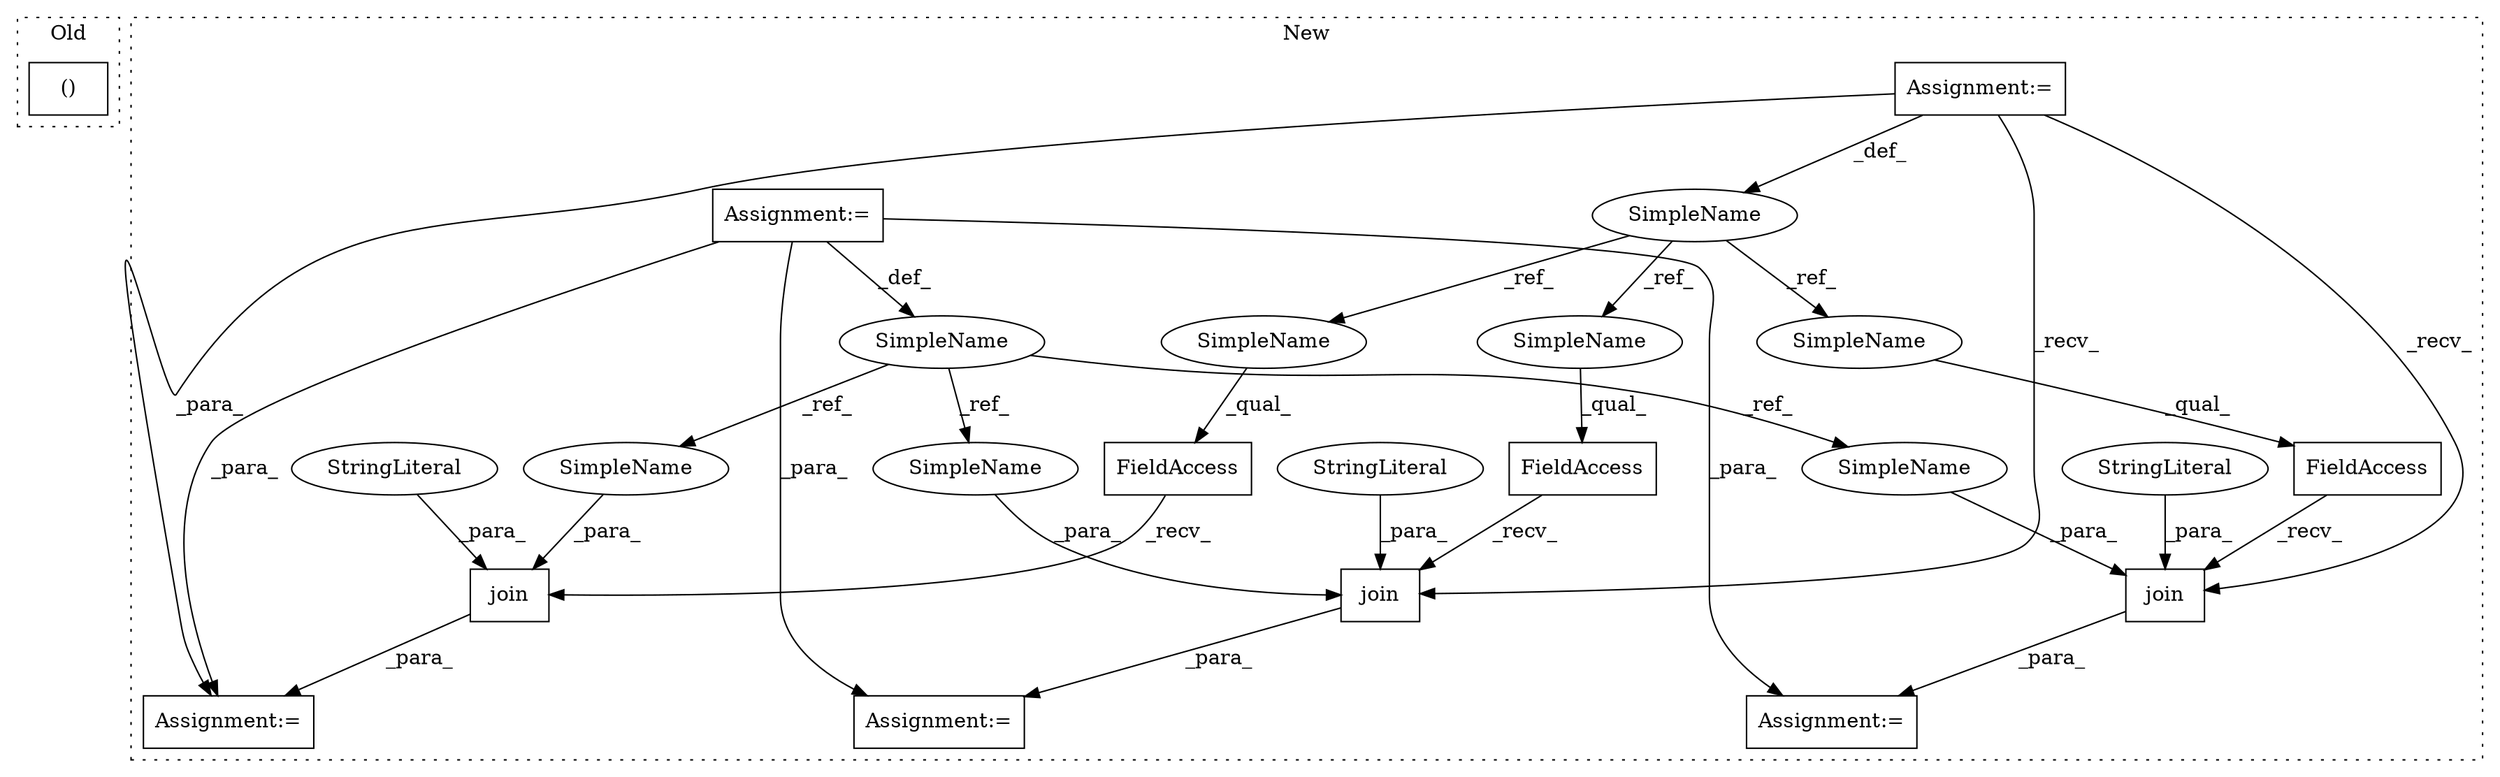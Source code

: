 digraph G {
subgraph cluster0 {
1 [label="()" a="106" s="996" l="61" shape="box"];
label = "Old";
style="dotted";
}
subgraph cluster1 {
2 [label="join" a="32" s="988,1015" l="5,1" shape="box"];
3 [label="Assignment:=" a="7" s="979" l="1" shape="box"];
4 [label="FieldAccess" a="22" s="980" l="7" shape="box"];
5 [label="StringLiteral" a="45" s="1004" l="11" shape="ellipse"];
6 [label="SimpleName" a="42" s="200" l="2" shape="ellipse"];
7 [label="FieldAccess" a="22" s="857" l="7" shape="box"];
8 [label="FieldAccess" a="22" s="922" l="7" shape="box"];
9 [label="join" a="32" s="865,899" l="5,1" shape="box"];
10 [label="StringLiteral" a="45" s="881" l="18" shape="ellipse"];
11 [label="Assignment:=" a="7" s="856" l="1" shape="box"];
12 [label="join" a="32" s="930,963" l="5,1" shape="box"];
13 [label="StringLiteral" a="45" s="946" l="17" shape="ellipse"];
14 [label="Assignment:=" a="7" s="921" l="1" shape="box"];
15 [label="SimpleName" a="42" s="817" l="10" shape="ellipse"];
16 [label="Assignment:=" a="7" s="827" l="1" shape="box"];
17 [label="Assignment:=" a="7" s="200" l="2" shape="box"];
18 [label="SimpleName" a="42" s="980" l="2" shape="ellipse"];
19 [label="SimpleName" a="42" s="922" l="2" shape="ellipse"];
20 [label="SimpleName" a="42" s="857" l="2" shape="ellipse"];
21 [label="SimpleName" a="42" s="935" l="10" shape="ellipse"];
22 [label="SimpleName" a="42" s="993" l="10" shape="ellipse"];
23 [label="SimpleName" a="42" s="870" l="10" shape="ellipse"];
label = "New";
style="dotted";
}
2 -> 3 [label="_para_"];
4 -> 2 [label="_recv_"];
5 -> 2 [label="_para_"];
6 -> 20 [label="_ref_"];
6 -> 18 [label="_ref_"];
6 -> 19 [label="_ref_"];
7 -> 9 [label="_recv_"];
8 -> 12 [label="_recv_"];
9 -> 11 [label="_para_"];
10 -> 9 [label="_para_"];
12 -> 14 [label="_para_"];
13 -> 12 [label="_para_"];
15 -> 21 [label="_ref_"];
15 -> 22 [label="_ref_"];
15 -> 23 [label="_ref_"];
16 -> 3 [label="_para_"];
16 -> 11 [label="_para_"];
16 -> 15 [label="_def_"];
16 -> 14 [label="_para_"];
17 -> 3 [label="_para_"];
17 -> 12 [label="_recv_"];
17 -> 6 [label="_def_"];
17 -> 9 [label="_recv_"];
18 -> 4 [label="_qual_"];
19 -> 8 [label="_qual_"];
20 -> 7 [label="_qual_"];
21 -> 12 [label="_para_"];
22 -> 2 [label="_para_"];
23 -> 9 [label="_para_"];
}